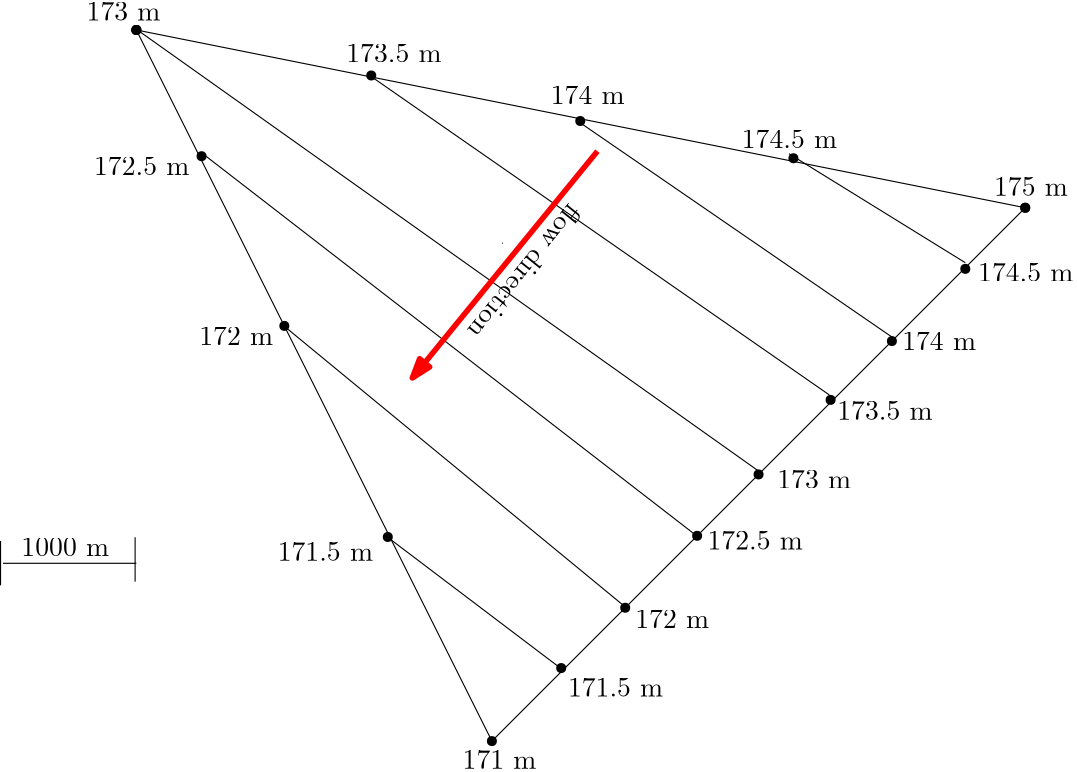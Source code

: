 <?xml version="1.0"?>
<!DOCTYPE ipe SYSTEM "ipe.dtd">
<ipe version="70206" creator="Ipe 7.2.7">
<info created="D:20190827213317" modified="D:20190901094125"/>
<ipestyle name="basic">
<symbol name="arrow/arc(spx)">
<path stroke="sym-stroke" fill="sym-stroke" pen="sym-pen">
0 0 m
-1 0.333 l
-1 -0.333 l
h
</path>
</symbol>
<symbol name="arrow/farc(spx)">
<path stroke="sym-stroke" fill="white" pen="sym-pen">
0 0 m
-1 0.333 l
-1 -0.333 l
h
</path>
</symbol>
<symbol name="arrow/ptarc(spx)">
<path stroke="sym-stroke" fill="sym-stroke" pen="sym-pen">
0 0 m
-1 0.333 l
-0.8 0 l
-1 -0.333 l
h
</path>
</symbol>
<symbol name="arrow/fptarc(spx)">
<path stroke="sym-stroke" fill="white" pen="sym-pen">
0 0 m
-1 0.333 l
-0.8 0 l
-1 -0.333 l
h
</path>
</symbol>
<symbol name="mark/circle(sx)" transformations="translations">
<path fill="sym-stroke">
0.6 0 0 0.6 0 0 e
0.4 0 0 0.4 0 0 e
</path>
</symbol>
<symbol name="mark/disk(sx)" transformations="translations">
<path fill="sym-stroke">
0.6 0 0 0.6 0 0 e
</path>
</symbol>
<symbol name="mark/fdisk(sfx)" transformations="translations">
<group>
<path fill="sym-fill">
0.5 0 0 0.5 0 0 e
</path>
<path fill="sym-stroke" fillrule="eofill">
0.6 0 0 0.6 0 0 e
0.4 0 0 0.4 0 0 e
</path>
</group>
</symbol>
<symbol name="mark/box(sx)" transformations="translations">
<path fill="sym-stroke" fillrule="eofill">
-0.6 -0.6 m
0.6 -0.6 l
0.6 0.6 l
-0.6 0.6 l
h
-0.4 -0.4 m
0.4 -0.4 l
0.4 0.4 l
-0.4 0.4 l
h
</path>
</symbol>
<symbol name="mark/square(sx)" transformations="translations">
<path fill="sym-stroke">
-0.6 -0.6 m
0.6 -0.6 l
0.6 0.6 l
-0.6 0.6 l
h
</path>
</symbol>
<symbol name="mark/fsquare(sfx)" transformations="translations">
<group>
<path fill="sym-fill">
-0.5 -0.5 m
0.5 -0.5 l
0.5 0.5 l
-0.5 0.5 l
h
</path>
<path fill="sym-stroke" fillrule="eofill">
-0.6 -0.6 m
0.6 -0.6 l
0.6 0.6 l
-0.6 0.6 l
h
-0.4 -0.4 m
0.4 -0.4 l
0.4 0.4 l
-0.4 0.4 l
h
</path>
</group>
</symbol>
<symbol name="mark/cross(sx)" transformations="translations">
<group>
<path fill="sym-stroke">
-0.43 -0.57 m
0.57 0.43 l
0.43 0.57 l
-0.57 -0.43 l
h
</path>
<path fill="sym-stroke">
-0.43 0.57 m
0.57 -0.43 l
0.43 -0.57 l
-0.57 0.43 l
h
</path>
</group>
</symbol>
<symbol name="arrow/fnormal(spx)">
<path stroke="sym-stroke" fill="white" pen="sym-pen">
0 0 m
-1 0.333 l
-1 -0.333 l
h
</path>
</symbol>
<symbol name="arrow/pointed(spx)">
<path stroke="sym-stroke" fill="sym-stroke" pen="sym-pen">
0 0 m
-1 0.333 l
-0.8 0 l
-1 -0.333 l
h
</path>
</symbol>
<symbol name="arrow/fpointed(spx)">
<path stroke="sym-stroke" fill="white" pen="sym-pen">
0 0 m
-1 0.333 l
-0.8 0 l
-1 -0.333 l
h
</path>
</symbol>
<symbol name="arrow/linear(spx)">
<path stroke="sym-stroke" pen="sym-pen">
-1 0.333 m
0 0 l
-1 -0.333 l
</path>
</symbol>
<symbol name="arrow/fdouble(spx)">
<path stroke="sym-stroke" fill="white" pen="sym-pen">
0 0 m
-1 0.333 l
-1 -0.333 l
h
-1 0 m
-2 0.333 l
-2 -0.333 l
h
</path>
</symbol>
<symbol name="arrow/double(spx)">
<path stroke="sym-stroke" fill="sym-stroke" pen="sym-pen">
0 0 m
-1 0.333 l
-1 -0.333 l
h
-1 0 m
-2 0.333 l
-2 -0.333 l
h
</path>
</symbol>
<pen name="heavier" value="0.8"/>
<pen name="fat" value="1.2"/>
<pen name="ultrafat" value="2"/>
<symbolsize name="large" value="5"/>
<symbolsize name="small" value="2"/>
<symbolsize name="tiny" value="1.1"/>
<arrowsize name="large" value="10"/>
<arrowsize name="small" value="5"/>
<arrowsize name="tiny" value="3"/>
<color name="red" value="1 0 0"/>
<color name="green" value="0 1 0"/>
<color name="blue" value="0 0 1"/>
<color name="yellow" value="1 1 0"/>
<color name="orange" value="1 0.647 0"/>
<color name="gold" value="1 0.843 0"/>
<color name="purple" value="0.627 0.125 0.941"/>
<color name="gray" value="0.745"/>
<color name="brown" value="0.647 0.165 0.165"/>
<color name="navy" value="0 0 0.502"/>
<color name="pink" value="1 0.753 0.796"/>
<color name="seagreen" value="0.18 0.545 0.341"/>
<color name="turquoise" value="0.251 0.878 0.816"/>
<color name="violet" value="0.933 0.51 0.933"/>
<color name="darkblue" value="0 0 0.545"/>
<color name="darkcyan" value="0 0.545 0.545"/>
<color name="darkgray" value="0.663"/>
<color name="darkgreen" value="0 0.392 0"/>
<color name="darkmagenta" value="0.545 0 0.545"/>
<color name="darkorange" value="1 0.549 0"/>
<color name="darkred" value="0.545 0 0"/>
<color name="lightblue" value="0.678 0.847 0.902"/>
<color name="lightcyan" value="0.878 1 1"/>
<color name="lightgray" value="0.827"/>
<color name="lightgreen" value="0.565 0.933 0.565"/>
<color name="lightyellow" value="1 1 0.878"/>
<dashstyle name="dashed" value="[4] 0"/>
<dashstyle name="dotted" value="[1 3] 0"/>
<dashstyle name="dash dotted" value="[4 2 1 2] 0"/>
<dashstyle name="dash dot dotted" value="[4 2 1 2 1 2] 0"/>
<textsize name="large" value="\large"/>
<textsize name="small" value="\small"/>
<textsize name="tiny" value="\tiny"/>
<textsize name="Large" value="\Large"/>
<textsize name="LARGE" value="\LARGE"/>
<textsize name="huge" value="\huge"/>
<textsize name="Huge" value="\Huge"/>
<textsize name="footnote" value="\footnotesize"/>
<textstyle name="center" begin="\begin{center}" end="\end{center}"/>
<textstyle name="itemize" begin="\begin{itemize}" end="\end{itemize}"/>
<textstyle name="item" begin="\begin{itemize}\item{}" end="\end{itemize}"/>
<gridsize name="4 pts" value="4"/>
<gridsize name="8 pts (~3 mm)" value="8"/>
<gridsize name="16 pts (~6 mm)" value="16"/>
<gridsize name="32 pts (~12 mm)" value="32"/>
<gridsize name="10 pts (~3.5 mm)" value="10"/>
<gridsize name="20 pts (~7 mm)" value="20"/>
<gridsize name="14 pts (~5 mm)" value="14"/>
<gridsize name="28 pts (~10 mm)" value="28"/>
<gridsize name="56 pts (~20 mm)" value="56"/>
<anglesize name="90 deg" value="90"/>
<anglesize name="60 deg" value="60"/>
<anglesize name="45 deg" value="45"/>
<anglesize name="30 deg" value="30"/>
<anglesize name="22.5 deg" value="22.5"/>
<opacity name="10%" value="0.1"/>
<opacity name="30%" value="0.3"/>
<opacity name="50%" value="0.5"/>
<opacity name="75%" value="0.75"/>
<tiling name="falling" angle="-60" step="4" width="1"/>
<tiling name="rising" angle="30" step="4" width="1"/>
</ipestyle>
<page>
<layer name="alpha"/>
<view layers="alpha" active="alpha"/>
<use layer="alpha" name="mark/disk(sx)" pos="128 768" size="normal" stroke="black"/>
<use name="mark/disk(sx)" pos="128 768" size="normal" stroke="black"/>
<use name="mark/disk(sx)" pos="256 512" size="normal" stroke="black"/>
<use name="mark/disk(sx)" pos="448 704" size="normal" stroke="black"/>
<use name="mark/disk(sx)" pos="304 560" size="normal" stroke="black"/>
<use name="mark/disk(sx)" pos="352 608" size="normal" stroke="black"/>
<use name="mark/disk(sx)" pos="400 656" size="normal" stroke="black"/>
<use name="mark/disk(sx)" pos="448 704" size="normal" stroke="black"/>
<use name="mark/disk(sx)" pos="128 768" size="normal" stroke="black"/>
<path stroke="black">
256 512 m
128 768 l
448 704 l
256 512 l
</path>
<use name="mark/disk(sx)" pos="212.567 751.617" size="normal" stroke="black"/>
<use name="mark/disk(sx)" pos="287.815 735.226" size="normal" stroke="black"/>
<use name="mark/disk(sx)" pos="364.552 721.816" size="normal" stroke="black"/>
<use name="mark/disk(sx)" pos="218.527 585.476" size="normal" stroke="black"/>
<use name="mark/disk(sx)" pos="181.276 661.469" size="normal" stroke="black"/>
<use name="mark/disk(sx)" pos="151.475 722.561" size="normal" stroke="black"/>
<text matrix="1 0 0 1 7.05349 57.7504" transformations="translations" pos="103.049 713.621" stroke="black" type="label" width="26.567" height="6.42" depth="0" valign="baseline">173 m</text>
<text matrix="1 0 0 1 142.392 -211.605" transformations="translations" pos="103.049 713.621" stroke="black" type="label" width="26.567" height="6.42" depth="0" valign="baseline">171 m</text>
<text matrix="1 0 0 1 333.718 -5.29002" transformations="translations" pos="103.049 713.621" stroke="black" type="label" width="26.567" height="6.42" depth="0" valign="baseline">175 m</text>
<use name="mark/disk(sx)" pos="280.951 538.289" size="normal" stroke="black"/>
<use name="mark/disk(sx)" pos="329.884 585.9" size="normal" stroke="black"/>
<use name="mark/disk(sx)" pos="377.936 634.833" size="normal" stroke="black"/>
<use name="mark/disk(sx)" pos="426.429 682.003" size="normal" stroke="black"/>
<text matrix="1 0 0 1 180.305 -185.595" transformations="translations" pos="103.049 713.621" stroke="black" type="label" width="34.316" height="6.42" depth="0" valign="baseline">171.5 m</text>
<text matrix="1 0 0 1 204.551 -160.908" transformations="translations" pos="103.049 713.621" stroke="black" type="label" width="26.567" height="6.42" depth="0" valign="baseline">172 m</text>
<text matrix="1 0 0 1 230.561 -132.694" transformations="translations" pos="103.049 713.621" stroke="black" type="label" width="34.316" height="6.42" depth="0" valign="baseline">172.5 m</text>
<text matrix="1 0 0 1 255.689 -110.652" transformations="translations" pos="103.049 713.621" stroke="black" type="label" width="26.567" height="6.42" depth="0" valign="baseline">173 m</text>
<text matrix="1 0 0 1 277.29 -85.9647" transformations="translations" pos="103.049 713.621" stroke="black" type="label" width="34.316" height="6.42" depth="0" valign="baseline">173.5 m</text>
<text matrix="1 0 0 1 300.655 -60.8366" transformations="translations" pos="103.049 713.621" stroke="black" type="label" width="26.567" height="6.42" depth="0" valign="baseline">174 m</text>
<text matrix="1 0 0 1 327.987 -36.1494" transformations="translations" pos="103.049 713.621" stroke="black" type="label" width="34.316" height="6.42" depth="0" valign="baseline">174.5 m</text>
<text matrix="1 0 0 1 100.512 42.7617" transformations="translations" pos="103.049 713.621" stroke="black" type="label" width="34.316" height="6.42" depth="0" valign="baseline">173.5 m</text>
<text matrix="1 0 0 1 174.133 27.7731" transformations="translations" pos="103.049 713.621" stroke="black" type="label" width="26.567" height="6.42" depth="0" valign="baseline">174 m</text>
<text matrix="1 0 0 1 242.905 11.9027" transformations="translations" pos="103.049 713.621" stroke="black" type="label" width="34.316" height="6.42" depth="0" valign="baseline">174.5 m</text>
<text matrix="1 0 0 1 75.8252 -136.662" transformations="translations" pos="103.049 713.621" stroke="black" type="label" width="34.316" height="6.42" depth="0" valign="baseline">171.5 m</text>
<text matrix="1 0 0 1 47.6105 -59.0731" transformations="translations" pos="103.049 713.621" stroke="black" type="label" width="26.567" height="6.42" depth="0" valign="baseline">172 m</text>
<text matrix="1 0 0 1 9.69883 2.20387" transformations="translations" pos="103.049 713.621" stroke="black" type="label" width="34.316" height="6.42" depth="0" valign="baseline">172.5 m</text>
<path stroke="black">
218.351 585.459 m
280.069 538.729 l
</path>
<path stroke="black">
181.32 661.284 m
303.434 560.772 l
303.434 560.772 l
</path>
<path stroke="black">
151.343 723.883 m
328.562 586.781 l
</path>
<path stroke="black">
351.926 609.264 m
128.419 767.968 l
128.419 767.968 l
</path>
<path stroke="black">
377.495 636.597 m
211.298 752.097 l
</path>
<path stroke="black">
400.86 656.875 m
286.682 735.345 l
</path>
<path stroke="black">
426.429 684.208 m
362.948 723.443 l
</path>
<path matrix="0.774712 -0.632315 0.632315 0.774712 -373.49 318.822" stroke="red" pen="ultrafat" arrow="normal/normal">
260.672 736.227 m
260.672 630.866 l
</path>
<path stroke="black" cap="1">
259.79 691.261 m
259.79 691.261 l
</path>
<text matrix="-0.625291 -0.780392 0.780392 -0.625291 -385.205 1093.1" pos="-116.249 764" stroke="black" type="label" width="58.973" height="6.918" depth="0" valign="baseline">flow direction</text>
<path stroke="black">
80 576 m
128 576 l
128 576 l
</path>
<path matrix="1 0 0 1 -0.881686 -7.93518" stroke="black">
80 576 m
80 592 l
80 592 l
</path>
<path matrix="1 0 0 1 -0.440843 -6.61265" stroke="black">
128 576 m
128 592 l
128 592 l
</path>
<text matrix="1 0 0 1 -9.38735 2.64506" transformations="translations" pos="96 576" stroke="black" type="label" width="31.548" height="6.42" depth="0" valign="baseline">1000 m</text>
</page>
</ipe>
